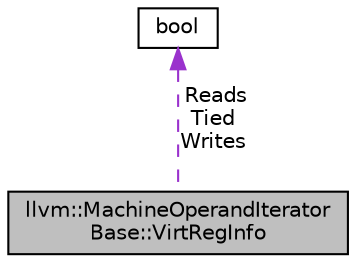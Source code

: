 digraph "llvm::MachineOperandIteratorBase::VirtRegInfo"
{
 // LATEX_PDF_SIZE
  bgcolor="transparent";
  edge [fontname="Helvetica",fontsize="10",labelfontname="Helvetica",labelfontsize="10"];
  node [fontname="Helvetica",fontsize="10",shape="box"];
  Node1 [label="llvm::MachineOperandIterator\lBase::VirtRegInfo",height=0.2,width=0.4,color="black", fillcolor="grey75", style="filled", fontcolor="black",tooltip="VirtRegInfo - Information about a virtual register used by a set of operands."];
  Node2 -> Node1 [dir="back",color="darkorchid3",fontsize="10",style="dashed",label=" Reads\nTied\nWrites" ,fontname="Helvetica"];
  Node2 [label="bool",height=0.2,width=0.4,color="black",URL="$classbool.html",tooltip=" "];
}
